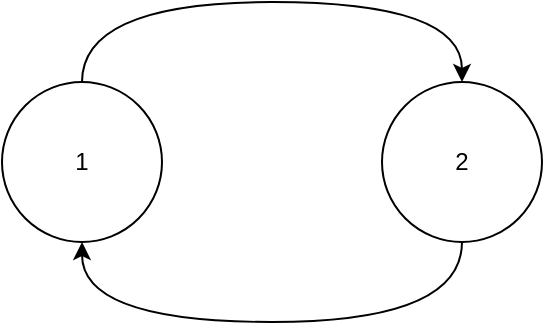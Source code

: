 <mxfile version="13.7.3" type="device"><diagram id="TO7rLBUR2UPs-nQinKaV" name="Page-1"><mxGraphModel dx="922" dy="750" grid="1" gridSize="10" guides="1" tooltips="1" connect="1" arrows="1" fold="1" page="1" pageScale="1" pageWidth="583" pageHeight="413" math="0" shadow="0"><root><mxCell id="0"/><mxCell id="1" parent="0"/><mxCell id="r7cqOft3GMQRNcb8X_Z9-4" style="edgeStyle=orthogonalEdgeStyle;rounded=0;orthogonalLoop=1;jettySize=auto;html=1;exitX=0.5;exitY=0;exitDx=0;exitDy=0;entryX=0.5;entryY=0;entryDx=0;entryDy=0;curved=1;" edge="1" parent="1" source="r7cqOft3GMQRNcb8X_Z9-1" target="r7cqOft3GMQRNcb8X_Z9-2"><mxGeometry relative="1" as="geometry"><Array as="points"><mxPoint x="90" y="120"/><mxPoint x="280" y="120"/></Array></mxGeometry></mxCell><mxCell id="r7cqOft3GMQRNcb8X_Z9-1" value="1" style="ellipse;whiteSpace=wrap;html=1;aspect=fixed;" vertex="1" parent="1"><mxGeometry x="50" y="160" width="80" height="80" as="geometry"/></mxCell><mxCell id="r7cqOft3GMQRNcb8X_Z9-5" style="edgeStyle=orthogonalEdgeStyle;curved=1;rounded=0;orthogonalLoop=1;jettySize=auto;html=1;exitX=0.5;exitY=1;exitDx=0;exitDy=0;entryX=0.5;entryY=1;entryDx=0;entryDy=0;" edge="1" parent="1" source="r7cqOft3GMQRNcb8X_Z9-2" target="r7cqOft3GMQRNcb8X_Z9-1"><mxGeometry relative="1" as="geometry"><Array as="points"><mxPoint x="280" y="280"/><mxPoint x="90" y="280"/></Array></mxGeometry></mxCell><mxCell id="r7cqOft3GMQRNcb8X_Z9-2" value="2" style="ellipse;whiteSpace=wrap;html=1;aspect=fixed;" vertex="1" parent="1"><mxGeometry x="240" y="160" width="80" height="80" as="geometry"/></mxCell></root></mxGraphModel></diagram></mxfile>